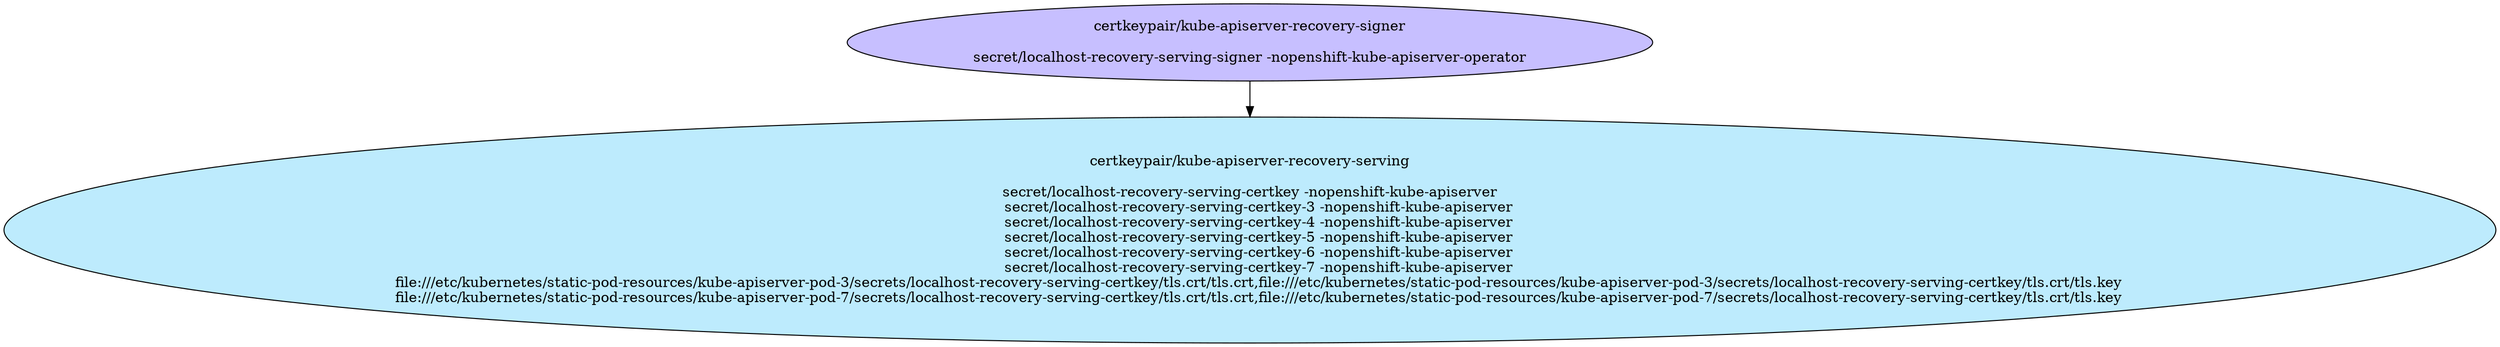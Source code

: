 digraph "Local Certificate" {
  // Node definitions.
  2 [
    label="certkeypair/kube-apiserver-recovery-signer\n\nsecret/localhost-recovery-serving-signer -nopenshift-kube-apiserver-operator\n"
    style=filled
    fillcolor="#c7bfff"
  ];
  3 [
    label="certkeypair/kube-apiserver-recovery-serving\n\nsecret/localhost-recovery-serving-certkey -nopenshift-kube-apiserver\n    secret/localhost-recovery-serving-certkey-3 -nopenshift-kube-apiserver\n    secret/localhost-recovery-serving-certkey-4 -nopenshift-kube-apiserver\n    secret/localhost-recovery-serving-certkey-5 -nopenshift-kube-apiserver\n    secret/localhost-recovery-serving-certkey-6 -nopenshift-kube-apiserver\n    secret/localhost-recovery-serving-certkey-7 -nopenshift-kube-apiserver\n    file:///etc/kubernetes/static-pod-resources/kube-apiserver-pod-3/secrets/localhost-recovery-serving-certkey/tls.crt/tls.crt,file:///etc/kubernetes/static-pod-resources/kube-apiserver-pod-3/secrets/localhost-recovery-serving-certkey/tls.crt/tls.key\n    file:///etc/kubernetes/static-pod-resources/kube-apiserver-pod-7/secrets/localhost-recovery-serving-certkey/tls.crt/tls.crt,file:///etc/kubernetes/static-pod-resources/kube-apiserver-pod-7/secrets/localhost-recovery-serving-certkey/tls.crt/tls.key\n"
    style=filled
    fillcolor="#bdebfd"
  ];

  // Edge definitions.
  2 -> 3;
}